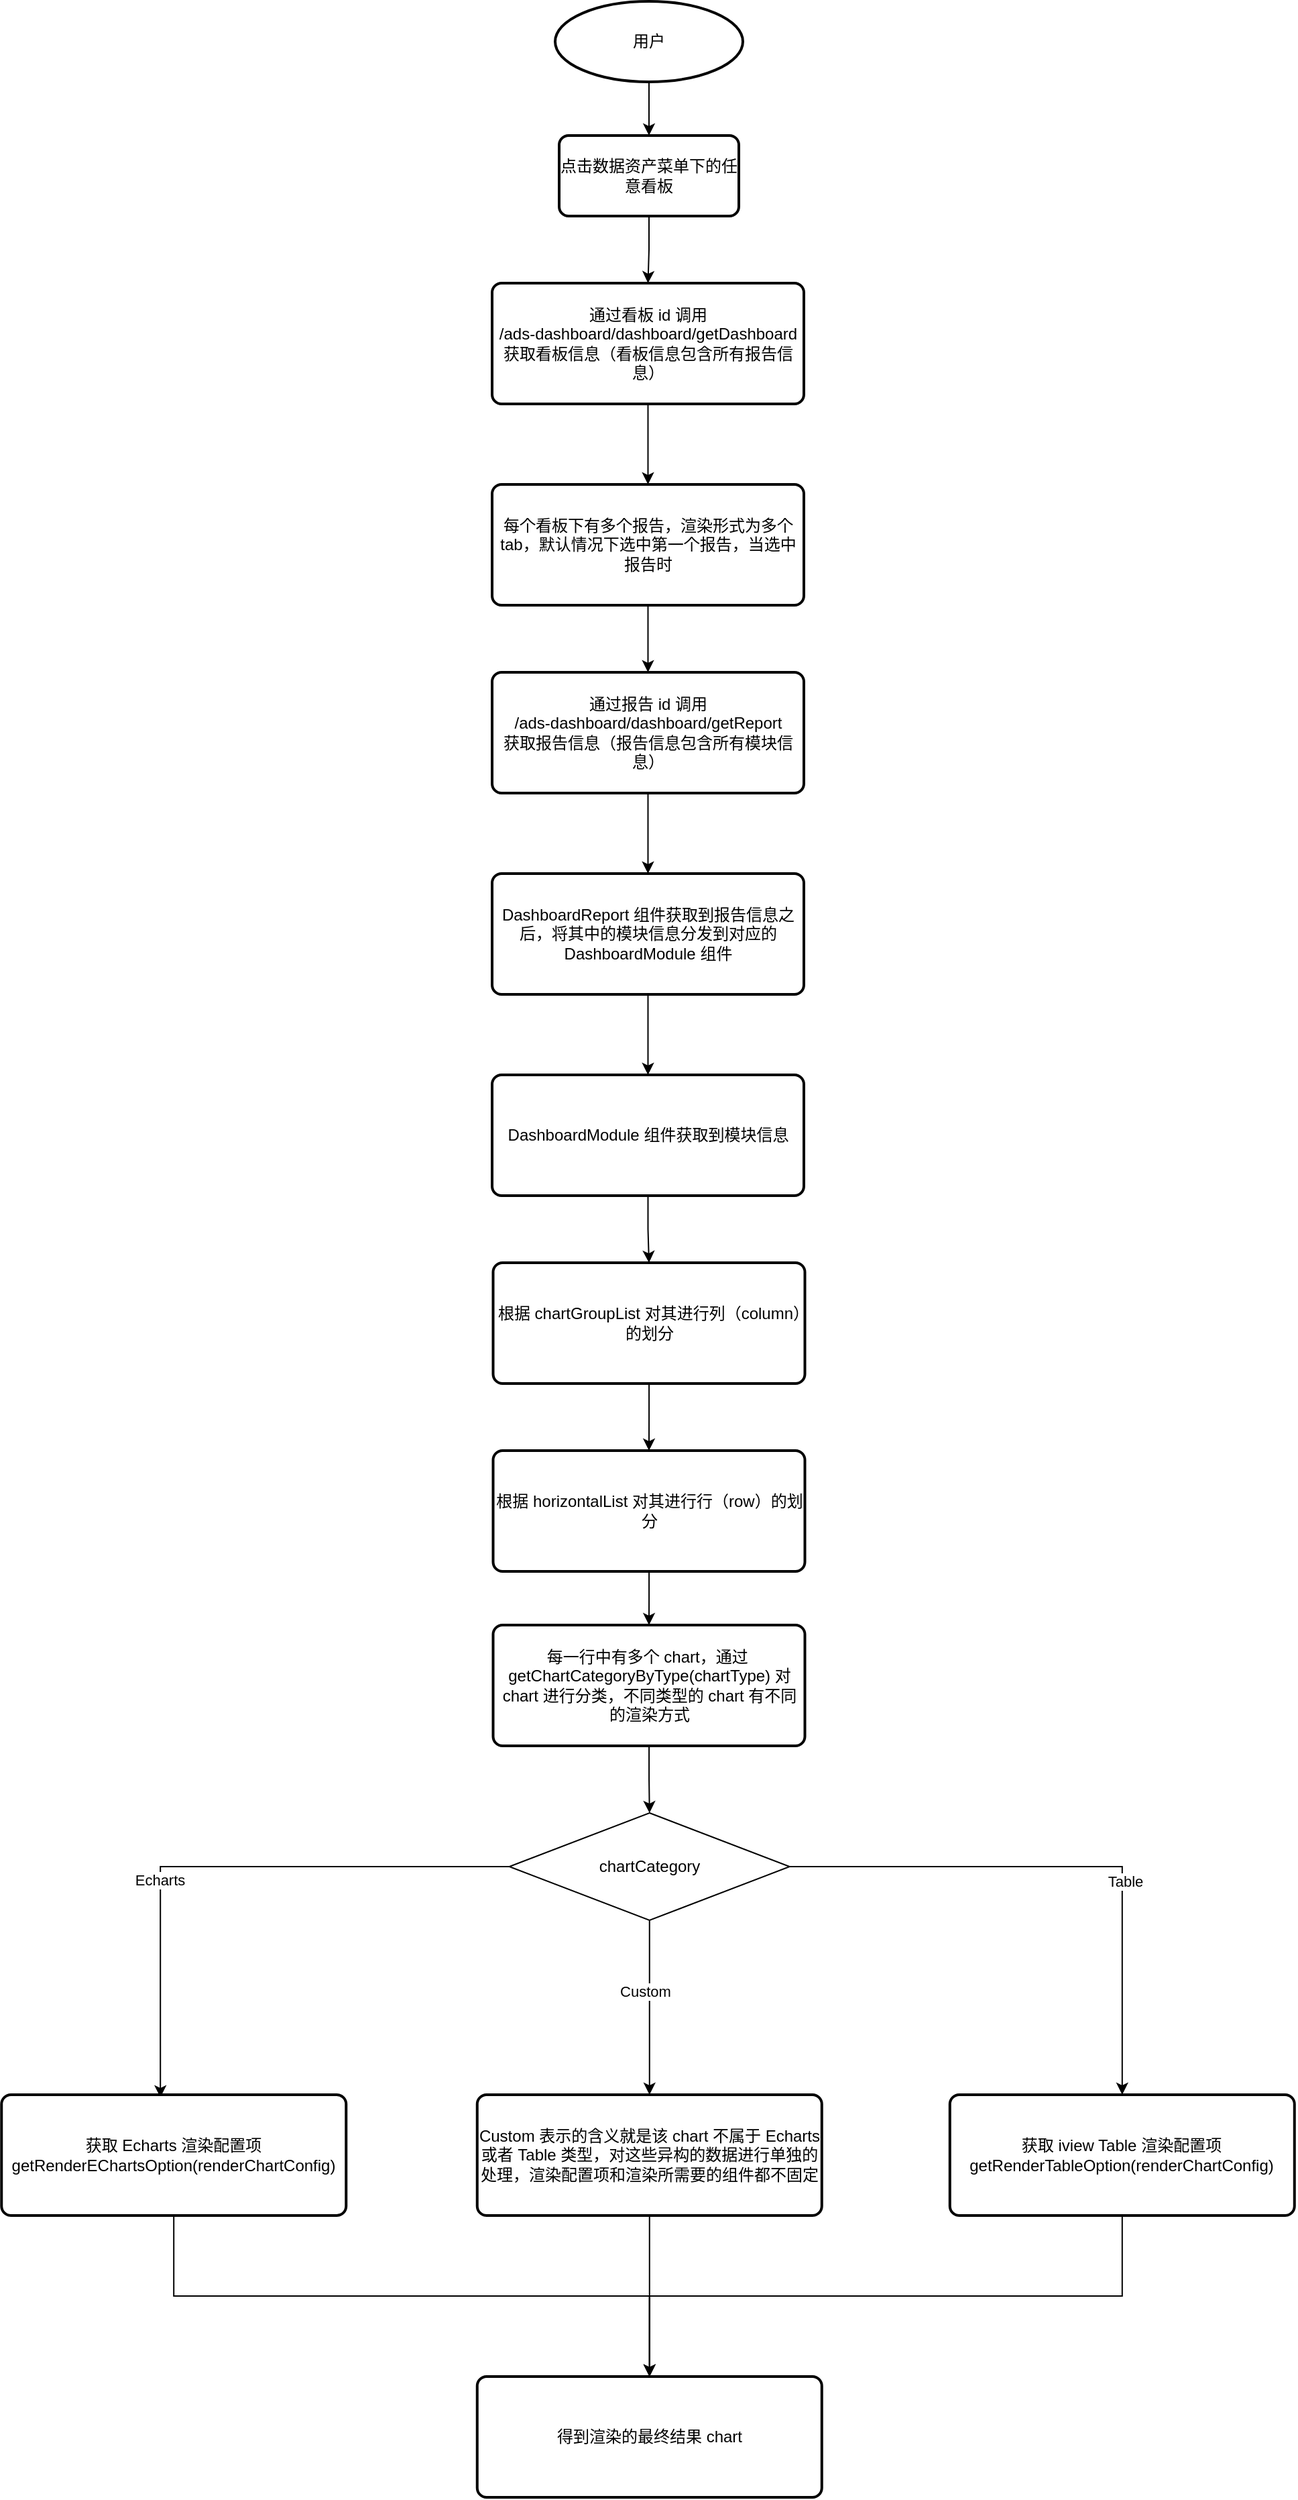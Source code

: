 <mxfile version="20.4.1" type="github">
  <diagram id="p2z1zbN4ogXIeRbA9dGu" name="第 1 页">
    <mxGraphModel dx="2377" dy="835" grid="1" gridSize="10" guides="1" tooltips="1" connect="1" arrows="1" fold="1" page="1" pageScale="1" pageWidth="827" pageHeight="1169" math="0" shadow="0">
      <root>
        <mxCell id="0" />
        <mxCell id="1" parent="0" />
        <mxCell id="Q3qjlSnDNWgxYjctc4o0-1" style="edgeStyle=orthogonalEdgeStyle;rounded=0;orthogonalLoop=1;jettySize=auto;html=1;entryX=0.5;entryY=0;entryDx=0;entryDy=0;" edge="1" parent="1" source="mEZ1tc_DkD5fEl3t15AL-23" target="mEZ1tc_DkD5fEl3t15AL-25">
          <mxGeometry relative="1" as="geometry" />
        </mxCell>
        <mxCell id="mEZ1tc_DkD5fEl3t15AL-23" value="用户" style="strokeWidth=2;html=1;shape=mxgraph.flowchart.start_2;whiteSpace=wrap;" parent="1" vertex="1">
          <mxGeometry x="344" y="170" width="140" height="60" as="geometry" />
        </mxCell>
        <mxCell id="Q3qjlSnDNWgxYjctc4o0-2" style="edgeStyle=orthogonalEdgeStyle;rounded=0;orthogonalLoop=1;jettySize=auto;html=1;entryX=0.5;entryY=0;entryDx=0;entryDy=0;" edge="1" parent="1" source="mEZ1tc_DkD5fEl3t15AL-25" target="mEZ1tc_DkD5fEl3t15AL-27">
          <mxGeometry relative="1" as="geometry" />
        </mxCell>
        <mxCell id="mEZ1tc_DkD5fEl3t15AL-25" value="点击数据资产菜单下的任意看板" style="rounded=1;whiteSpace=wrap;html=1;absoluteArcSize=1;arcSize=14;strokeWidth=2;" parent="1" vertex="1">
          <mxGeometry x="347" y="270" width="134" height="60" as="geometry" />
        </mxCell>
        <mxCell id="Q3qjlSnDNWgxYjctc4o0-3" style="edgeStyle=orthogonalEdgeStyle;rounded=0;orthogonalLoop=1;jettySize=auto;html=1;entryX=0.5;entryY=0;entryDx=0;entryDy=0;" edge="1" parent="1" source="mEZ1tc_DkD5fEl3t15AL-27" target="mEZ1tc_DkD5fEl3t15AL-28">
          <mxGeometry relative="1" as="geometry" />
        </mxCell>
        <mxCell id="mEZ1tc_DkD5fEl3t15AL-27" value="通过看板 id 调用 &lt;br&gt;/ads-dashboard/dashboard/getDashboard 获取看板信息（看板信息包含所有报告信息）" style="rounded=1;whiteSpace=wrap;html=1;absoluteArcSize=1;arcSize=14;strokeWidth=2;" parent="1" vertex="1">
          <mxGeometry x="297" y="380" width="232.5" height="90" as="geometry" />
        </mxCell>
        <mxCell id="Q3qjlSnDNWgxYjctc4o0-4" style="edgeStyle=orthogonalEdgeStyle;rounded=0;orthogonalLoop=1;jettySize=auto;html=1;entryX=0.5;entryY=0;entryDx=0;entryDy=0;" edge="1" parent="1" source="mEZ1tc_DkD5fEl3t15AL-28" target="mEZ1tc_DkD5fEl3t15AL-29">
          <mxGeometry relative="1" as="geometry" />
        </mxCell>
        <mxCell id="mEZ1tc_DkD5fEl3t15AL-28" value="每个看板下有多个报告，渲染形式为多个 tab，默认情况下选中第一个报告，当选中报告时" style="rounded=1;whiteSpace=wrap;html=1;absoluteArcSize=1;arcSize=14;strokeWidth=2;" parent="1" vertex="1">
          <mxGeometry x="297" y="530" width="232.5" height="90" as="geometry" />
        </mxCell>
        <mxCell id="Q3qjlSnDNWgxYjctc4o0-5" style="edgeStyle=orthogonalEdgeStyle;rounded=0;orthogonalLoop=1;jettySize=auto;html=1;entryX=0.5;entryY=0;entryDx=0;entryDy=0;" edge="1" parent="1" source="mEZ1tc_DkD5fEl3t15AL-29" target="mEZ1tc_DkD5fEl3t15AL-30">
          <mxGeometry relative="1" as="geometry" />
        </mxCell>
        <mxCell id="mEZ1tc_DkD5fEl3t15AL-29" value="通过报告 id 调用&lt;br&gt;/ads-dashboard/dashboard/getReport &lt;br&gt;获取报告信息（报告信息包含所有模块信息）" style="rounded=1;whiteSpace=wrap;html=1;absoluteArcSize=1;arcSize=14;strokeWidth=2;" parent="1" vertex="1">
          <mxGeometry x="297" y="670" width="232.5" height="90" as="geometry" />
        </mxCell>
        <mxCell id="Q3qjlSnDNWgxYjctc4o0-6" style="edgeStyle=orthogonalEdgeStyle;rounded=0;orthogonalLoop=1;jettySize=auto;html=1;entryX=0.5;entryY=0;entryDx=0;entryDy=0;" edge="1" parent="1" source="mEZ1tc_DkD5fEl3t15AL-30" target="mEZ1tc_DkD5fEl3t15AL-31">
          <mxGeometry relative="1" as="geometry" />
        </mxCell>
        <mxCell id="mEZ1tc_DkD5fEl3t15AL-30" value="DashboardReport 组件获取到报告信息之后，将其中的模块信息分发到对应的DashboardModule 组件" style="rounded=1;whiteSpace=wrap;html=1;absoluteArcSize=1;arcSize=14;strokeWidth=2;" parent="1" vertex="1">
          <mxGeometry x="297" y="820" width="232.5" height="90" as="geometry" />
        </mxCell>
        <mxCell id="Q3qjlSnDNWgxYjctc4o0-7" style="edgeStyle=orthogonalEdgeStyle;rounded=0;orthogonalLoop=1;jettySize=auto;html=1;entryX=0.5;entryY=0;entryDx=0;entryDy=0;" edge="1" parent="1" source="mEZ1tc_DkD5fEl3t15AL-31" target="mEZ1tc_DkD5fEl3t15AL-32">
          <mxGeometry relative="1" as="geometry" />
        </mxCell>
        <mxCell id="mEZ1tc_DkD5fEl3t15AL-31" value="DashboardModule 组件获取到模块信息" style="rounded=1;whiteSpace=wrap;html=1;absoluteArcSize=1;arcSize=14;strokeWidth=2;" parent="1" vertex="1">
          <mxGeometry x="297" y="970" width="232.5" height="90" as="geometry" />
        </mxCell>
        <mxCell id="Q3qjlSnDNWgxYjctc4o0-8" style="edgeStyle=orthogonalEdgeStyle;rounded=0;orthogonalLoop=1;jettySize=auto;html=1;entryX=0.5;entryY=0;entryDx=0;entryDy=0;" edge="1" parent="1" source="mEZ1tc_DkD5fEl3t15AL-32" target="mEZ1tc_DkD5fEl3t15AL-33">
          <mxGeometry relative="1" as="geometry" />
        </mxCell>
        <mxCell id="mEZ1tc_DkD5fEl3t15AL-32" value="根据 chartGroupList 对其进行列（column）的划分" style="rounded=1;whiteSpace=wrap;html=1;absoluteArcSize=1;arcSize=14;strokeWidth=2;" parent="1" vertex="1">
          <mxGeometry x="297.75" y="1110" width="232.5" height="90" as="geometry" />
        </mxCell>
        <mxCell id="Q3qjlSnDNWgxYjctc4o0-9" style="edgeStyle=orthogonalEdgeStyle;rounded=0;orthogonalLoop=1;jettySize=auto;html=1;entryX=0.5;entryY=0;entryDx=0;entryDy=0;" edge="1" parent="1" source="mEZ1tc_DkD5fEl3t15AL-33" target="mEZ1tc_DkD5fEl3t15AL-34">
          <mxGeometry relative="1" as="geometry" />
        </mxCell>
        <mxCell id="mEZ1tc_DkD5fEl3t15AL-33" value="根据&amp;nbsp;horizontalList 对其进行行（row）的划分" style="rounded=1;whiteSpace=wrap;html=1;absoluteArcSize=1;arcSize=14;strokeWidth=2;" parent="1" vertex="1">
          <mxGeometry x="297.75" y="1250" width="232.5" height="90" as="geometry" />
        </mxCell>
        <mxCell id="Q3qjlSnDNWgxYjctc4o0-10" style="edgeStyle=orthogonalEdgeStyle;rounded=0;orthogonalLoop=1;jettySize=auto;html=1;entryX=0.5;entryY=0;entryDx=0;entryDy=0;" edge="1" parent="1" source="mEZ1tc_DkD5fEl3t15AL-34" target="mEZ1tc_DkD5fEl3t15AL-35">
          <mxGeometry relative="1" as="geometry" />
        </mxCell>
        <mxCell id="mEZ1tc_DkD5fEl3t15AL-34" value="每一行中有多个 chart，通过&amp;nbsp; getChartCategoryByType(chartType) 对 chart 进行分类，不同类型的 chart 有不同的渲染方式" style="rounded=1;whiteSpace=wrap;html=1;absoluteArcSize=1;arcSize=14;strokeWidth=2;" parent="1" vertex="1">
          <mxGeometry x="297.75" y="1380" width="232.5" height="90" as="geometry" />
        </mxCell>
        <mxCell id="mEZ1tc_DkD5fEl3t15AL-37" style="edgeStyle=orthogonalEdgeStyle;rounded=0;orthogonalLoop=1;jettySize=auto;html=1;entryX=0.461;entryY=0.022;entryDx=0;entryDy=0;entryPerimeter=0;" parent="1" source="mEZ1tc_DkD5fEl3t15AL-35" target="mEZ1tc_DkD5fEl3t15AL-36" edge="1">
          <mxGeometry relative="1" as="geometry" />
        </mxCell>
        <mxCell id="mEZ1tc_DkD5fEl3t15AL-46" value="Echarts" style="edgeLabel;html=1;align=center;verticalAlign=middle;resizable=0;points=[];" parent="mEZ1tc_DkD5fEl3t15AL-37" vertex="1" connectable="0">
          <mxGeometry x="0.167" y="3" relative="1" as="geometry">
            <mxPoint x="-9" y="7" as="offset" />
          </mxGeometry>
        </mxCell>
        <mxCell id="mEZ1tc_DkD5fEl3t15AL-39" style="edgeStyle=orthogonalEdgeStyle;rounded=0;orthogonalLoop=1;jettySize=auto;html=1;" parent="1" source="mEZ1tc_DkD5fEl3t15AL-35" target="mEZ1tc_DkD5fEl3t15AL-38" edge="1">
          <mxGeometry relative="1" as="geometry" />
        </mxCell>
        <mxCell id="mEZ1tc_DkD5fEl3t15AL-41" value="Table" style="edgeLabel;html=1;align=center;verticalAlign=middle;resizable=0;points=[];" parent="mEZ1tc_DkD5fEl3t15AL-39" vertex="1" connectable="0">
          <mxGeometry x="0.24" y="2" relative="1" as="geometry">
            <mxPoint as="offset" />
          </mxGeometry>
        </mxCell>
        <mxCell id="mEZ1tc_DkD5fEl3t15AL-48" style="edgeStyle=orthogonalEdgeStyle;rounded=0;orthogonalLoop=1;jettySize=auto;html=1;entryX=0.5;entryY=0;entryDx=0;entryDy=0;" parent="1" source="mEZ1tc_DkD5fEl3t15AL-35" target="mEZ1tc_DkD5fEl3t15AL-47" edge="1">
          <mxGeometry relative="1" as="geometry" />
        </mxCell>
        <mxCell id="mEZ1tc_DkD5fEl3t15AL-49" value="Custom" style="edgeLabel;html=1;align=center;verticalAlign=middle;resizable=0;points=[];" parent="mEZ1tc_DkD5fEl3t15AL-48" vertex="1" connectable="0">
          <mxGeometry x="-0.181" y="-4" relative="1" as="geometry">
            <mxPoint as="offset" />
          </mxGeometry>
        </mxCell>
        <mxCell id="mEZ1tc_DkD5fEl3t15AL-35" value="chartCategory" style="rhombus;whiteSpace=wrap;html=1;" parent="1" vertex="1">
          <mxGeometry x="309.88" y="1520" width="209" height="80" as="geometry" />
        </mxCell>
        <mxCell id="mEZ1tc_DkD5fEl3t15AL-53" style="edgeStyle=orthogonalEdgeStyle;rounded=0;orthogonalLoop=1;jettySize=auto;html=1;entryX=0.5;entryY=0;entryDx=0;entryDy=0;" parent="1" source="mEZ1tc_DkD5fEl3t15AL-36" target="mEZ1tc_DkD5fEl3t15AL-50" edge="1">
          <mxGeometry relative="1" as="geometry">
            <Array as="points">
              <mxPoint x="59.38" y="1880" />
              <mxPoint x="414.38" y="1880" />
            </Array>
          </mxGeometry>
        </mxCell>
        <mxCell id="mEZ1tc_DkD5fEl3t15AL-36" value="获取 Echarts 渲染配置项getRenderEChartsOption(renderChartConfig)" style="rounded=1;whiteSpace=wrap;html=1;absoluteArcSize=1;arcSize=14;strokeWidth=2;" parent="1" vertex="1">
          <mxGeometry x="-68.87" y="1730" width="257" height="90" as="geometry" />
        </mxCell>
        <mxCell id="mEZ1tc_DkD5fEl3t15AL-55" style="edgeStyle=orthogonalEdgeStyle;rounded=0;orthogonalLoop=1;jettySize=auto;html=1;entryX=0.5;entryY=0;entryDx=0;entryDy=0;" parent="1" source="mEZ1tc_DkD5fEl3t15AL-38" target="mEZ1tc_DkD5fEl3t15AL-50" edge="1">
          <mxGeometry relative="1" as="geometry">
            <Array as="points">
              <mxPoint x="767.38" y="1880" />
              <mxPoint x="414.38" y="1880" />
            </Array>
          </mxGeometry>
        </mxCell>
        <mxCell id="mEZ1tc_DkD5fEl3t15AL-38" value="获取 iview Table 渲染配置项getRenderTableOption(renderChartConfig)" style="rounded=1;whiteSpace=wrap;html=1;absoluteArcSize=1;arcSize=14;strokeWidth=2;" parent="1" vertex="1">
          <mxGeometry x="638.38" y="1730" width="257" height="90" as="geometry" />
        </mxCell>
        <mxCell id="mEZ1tc_DkD5fEl3t15AL-54" style="edgeStyle=orthogonalEdgeStyle;rounded=0;orthogonalLoop=1;jettySize=auto;html=1;entryX=0.5;entryY=0;entryDx=0;entryDy=0;" parent="1" source="mEZ1tc_DkD5fEl3t15AL-47" target="mEZ1tc_DkD5fEl3t15AL-50" edge="1">
          <mxGeometry relative="1" as="geometry" />
        </mxCell>
        <mxCell id="mEZ1tc_DkD5fEl3t15AL-47" value="Custom 表示的含义就是该 chart 不属于 Echarts 或者 Table 类型，对这些异构的数据进行单独的处理，渲染配置项和渲染所需要的组件都不固定" style="rounded=1;whiteSpace=wrap;html=1;absoluteArcSize=1;arcSize=14;strokeWidth=2;" parent="1" vertex="1">
          <mxGeometry x="285.88" y="1730" width="257" height="90" as="geometry" />
        </mxCell>
        <mxCell id="mEZ1tc_DkD5fEl3t15AL-50" value="得到渲染的最终结果 chart" style="rounded=1;whiteSpace=wrap;html=1;absoluteArcSize=1;arcSize=14;strokeWidth=2;" parent="1" vertex="1">
          <mxGeometry x="285.88" y="1940" width="257" height="90" as="geometry" />
        </mxCell>
      </root>
    </mxGraphModel>
  </diagram>
</mxfile>

